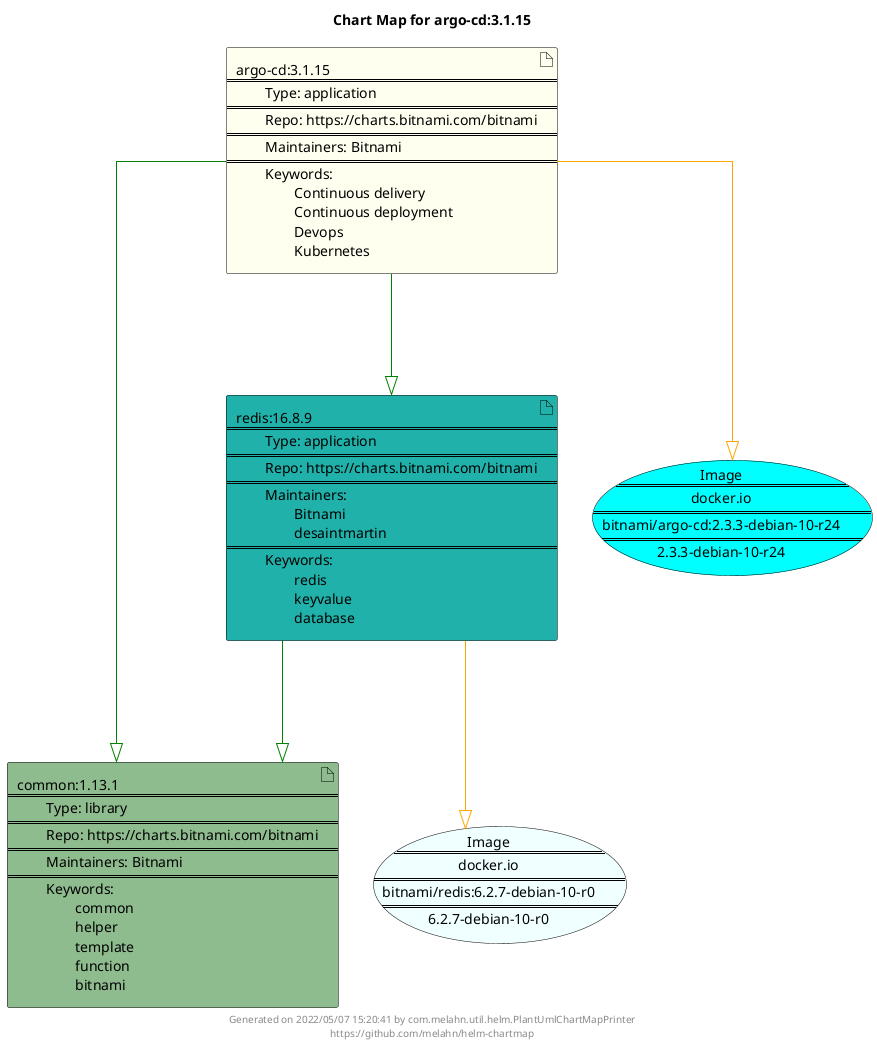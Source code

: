 @startuml
skinparam linetype ortho
skinparam backgroundColor white
skinparam usecaseBorderColor black
skinparam usecaseArrowColor LightSlateGray
skinparam artifactBorderColor black
skinparam artifactArrowColor LightSlateGray

title Chart Map for argo-cd:3.1.15

'There are 3 referenced Helm Charts
artifact "common:1.13.1\n====\n\tType: library\n====\n\tRepo: https://charts.bitnami.com/bitnami\n====\n\tMaintainers: Bitnami\n====\n\tKeywords: \n\t\tcommon\n\t\thelper\n\t\ttemplate\n\t\tfunction\n\t\tbitnami" as common_1_13_1 #DarkSeaGreen
artifact "argo-cd:3.1.15\n====\n\tType: application\n====\n\tRepo: https://charts.bitnami.com/bitnami\n====\n\tMaintainers: Bitnami\n====\n\tKeywords: \n\t\tContinuous delivery\n\t\tContinuous deployment\n\t\tDevops\n\t\tKubernetes" as argo_cd_3_1_15 #Ivory
artifact "redis:16.8.9\n====\n\tType: application\n====\n\tRepo: https://charts.bitnami.com/bitnami\n====\n\tMaintainers: \n\t\tBitnami\n\t\tdesaintmartin\n====\n\tKeywords: \n\t\tredis\n\t\tkeyvalue\n\t\tdatabase" as redis_16_8_9 #LightSeaGreen

'There are 2 referenced Docker Images
usecase "Image\n====\ndocker.io\n====\nbitnami/argo-cd:2.3.3-debian-10-r24\n====\n2.3.3-debian-10-r24" as docker_io_bitnami_argo_cd_2_3_3_debian_10_r24 #Aqua
usecase "Image\n====\ndocker.io\n====\nbitnami/redis:6.2.7-debian-10-r0\n====\n6.2.7-debian-10-r0" as docker_io_bitnami_redis_6_2_7_debian_10_r0 #Azure

'Chart Dependencies
argo_cd_3_1_15--[#green]-|>common_1_13_1
argo_cd_3_1_15--[#green]-|>redis_16_8_9
redis_16_8_9--[#green]-|>common_1_13_1
argo_cd_3_1_15--[#orange]-|>docker_io_bitnami_argo_cd_2_3_3_debian_10_r24
redis_16_8_9--[#orange]-|>docker_io_bitnami_redis_6_2_7_debian_10_r0

center footer Generated on 2022/05/07 15:20:41 by com.melahn.util.helm.PlantUmlChartMapPrinter\nhttps://github.com/melahn/helm-chartmap
@enduml
